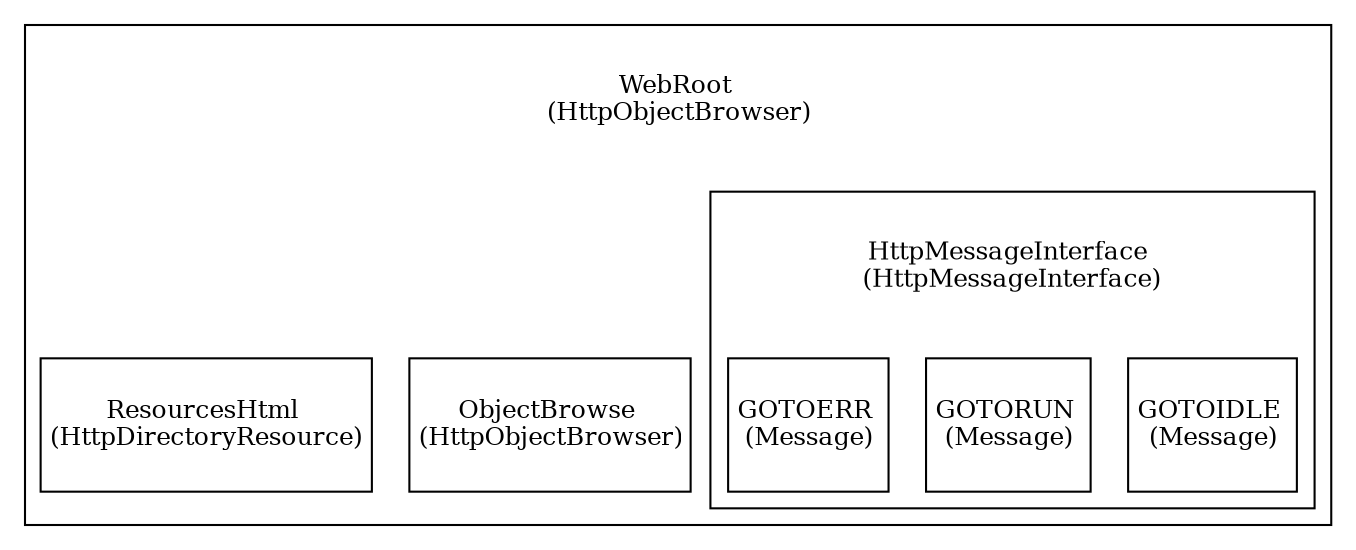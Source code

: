 digraph G {
bgcolor=white
subgraph cluster_WebRoot {
label=<<TABLE border="0" cellborder="0"><TR><TD width="60" height="60"><font point-size="12">WebRoot <BR/>(HttpObjectBrowser)</font></TD></TR></TABLE>>
WebRootObjectBrowse [margin=0, shape=box, style=filled, fillcolor=white, color=black,label=<<TABLE border="0" cellborder="0"><TR><TD width="60" height="60"><font point-size="12">ObjectBrowse <BR/>(HttpObjectBrowser)</font></TD></TR></TABLE>>]
WebRootResourcesHtml [margin=0, shape=box, style=filled, fillcolor=white, color=black,label=<<TABLE border="0" cellborder="0"><TR><TD width="60" height="60"><font point-size="12">ResourcesHtml <BR/>(HttpDirectoryResource)</font></TD></TR></TABLE>>]
subgraph cluster_WebRootHttpMessageInterface {
label=<<TABLE border="0" cellborder="0"><TR><TD width="60" height="60"><font point-size="12">HttpMessageInterface <BR/>(HttpMessageInterface)</font></TD></TR></TABLE>>
WebRootHttpMessageInterfaceGOTOIDLE [margin=0, shape=box, style=filled, fillcolor=white, color=black,label=<<TABLE border="0" cellborder="0"><TR><TD width="60" height="60"><font point-size="12">GOTOIDLE <BR/>(Message)</font></TD></TR></TABLE>>]
WebRootHttpMessageInterfaceGOTORUN [margin=0, shape=box, style=filled, fillcolor=white, color=black,label=<<TABLE border="0" cellborder="0"><TR><TD width="60" height="60"><font point-size="12">GOTORUN <BR/>(Message)</font></TD></TR></TABLE>>]
WebRootHttpMessageInterfaceGOTOERR [margin=0, shape=box, style=filled, fillcolor=white, color=black,label=<<TABLE border="0" cellborder="0"><TR><TD width="60" height="60"><font point-size="12">GOTOERR <BR/>(Message)</font></TD></TR></TABLE>>]
}
}
}
